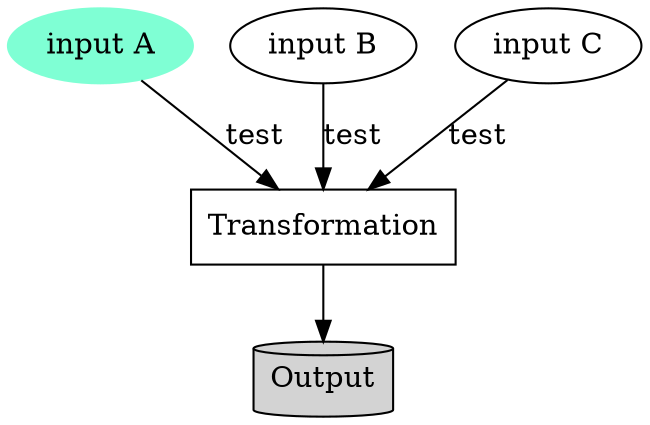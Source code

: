 // Example
digraph {
	db1 [label="input A" style=filled color=aquamarine]
	db2 [label="input B"]
	db3 [label="input C"]
	B [label=Transformation shape=box]
	C [label=Output shape=cylinder style=filled]
	db1 -> B [label=test]
	db2 -> B [label=test]
	db3 -> B [label=test]
	B -> C
}
